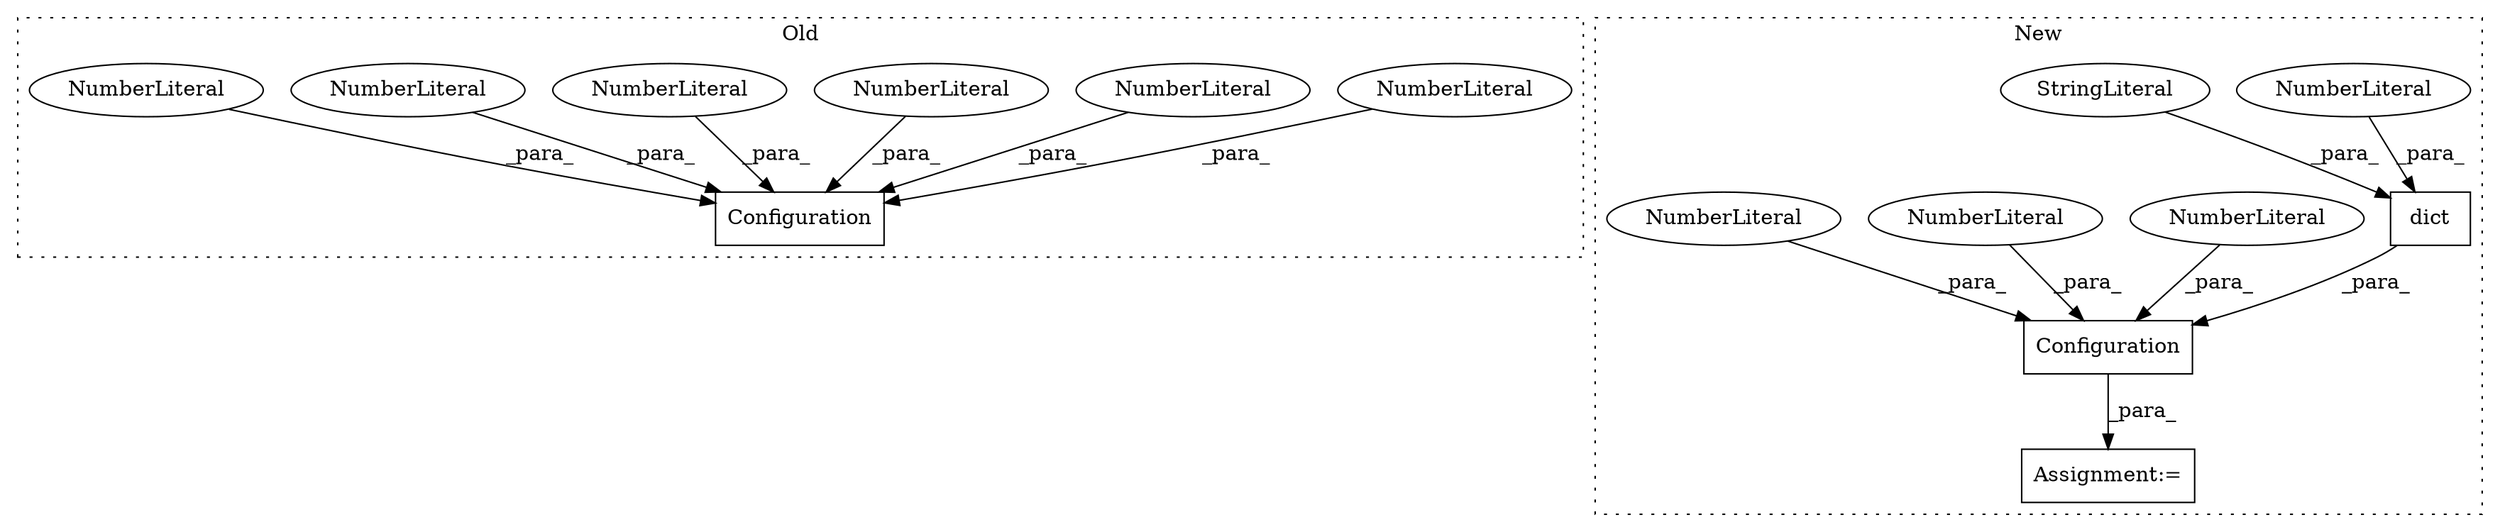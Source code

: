 digraph G {
subgraph cluster0 {
1 [label="Configuration" a="32" s="798,956" l="14,1" shape="box"];
4 [label="NumberLiteral" a="34" s="819" l="4" shape="ellipse"];
5 [label="NumberLiteral" a="34" s="829" l="5" shape="ellipse"];
6 [label="NumberLiteral" a="34" s="840" l="1" shape="ellipse"];
8 [label="NumberLiteral" a="34" s="835" l="4" shape="ellipse"];
9 [label="NumberLiteral" a="34" s="824" l="4" shape="ellipse"];
10 [label="NumberLiteral" a="34" s="846" l="3" shape="ellipse"];
label = "Old";
style="dotted";
}
subgraph cluster1 {
2 [label="dict" a="32" s="825,842" l="5,1" shape="box"];
3 [label="NumberLiteral" a="34" s="837" l="5" shape="ellipse"];
7 [label="StringLiteral" a="45" s="830" l="6" shape="ellipse"];
11 [label="Configuration" a="32" s="786,949" l="14,1" shape="box"];
12 [label="NumberLiteral" a="34" s="853" l="4" shape="ellipse"];
13 [label="NumberLiteral" a="34" s="800" l="4" shape="ellipse"];
14 [label="NumberLiteral" a="34" s="894" l="3" shape="ellipse"];
15 [label="Assignment:=" a="7" s="785" l="1" shape="box"];
label = "New";
style="dotted";
}
2 -> 11 [label="_para_"];
3 -> 2 [label="_para_"];
4 -> 1 [label="_para_"];
5 -> 1 [label="_para_"];
6 -> 1 [label="_para_"];
7 -> 2 [label="_para_"];
8 -> 1 [label="_para_"];
9 -> 1 [label="_para_"];
10 -> 1 [label="_para_"];
11 -> 15 [label="_para_"];
12 -> 11 [label="_para_"];
13 -> 11 [label="_para_"];
14 -> 11 [label="_para_"];
}